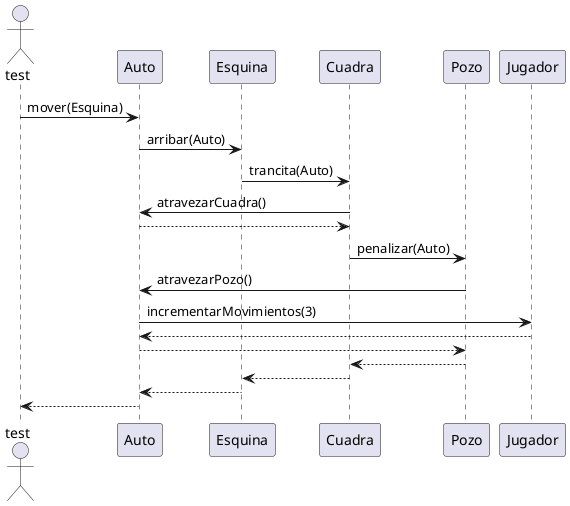 @startuml
Actor test
test -> Auto : mover(Esquina)
Auto -> Esquina: arribar(Auto)
Esquina -> Cuadra: trancita(Auto)
Cuadra -> Auto: atravezarCuadra()
Auto --> Cuadra
Cuadra -> Pozo: penalizar(Auto)
Pozo -> Auto: atravezarPozo()
Auto -> Jugador: incrementarMovimientos(3)
Jugador --> Auto
Auto --> Pozo
Pozo --> Cuadra
Cuadra --> Esquina
Esquina --> Auto
Auto --> test
@enduml